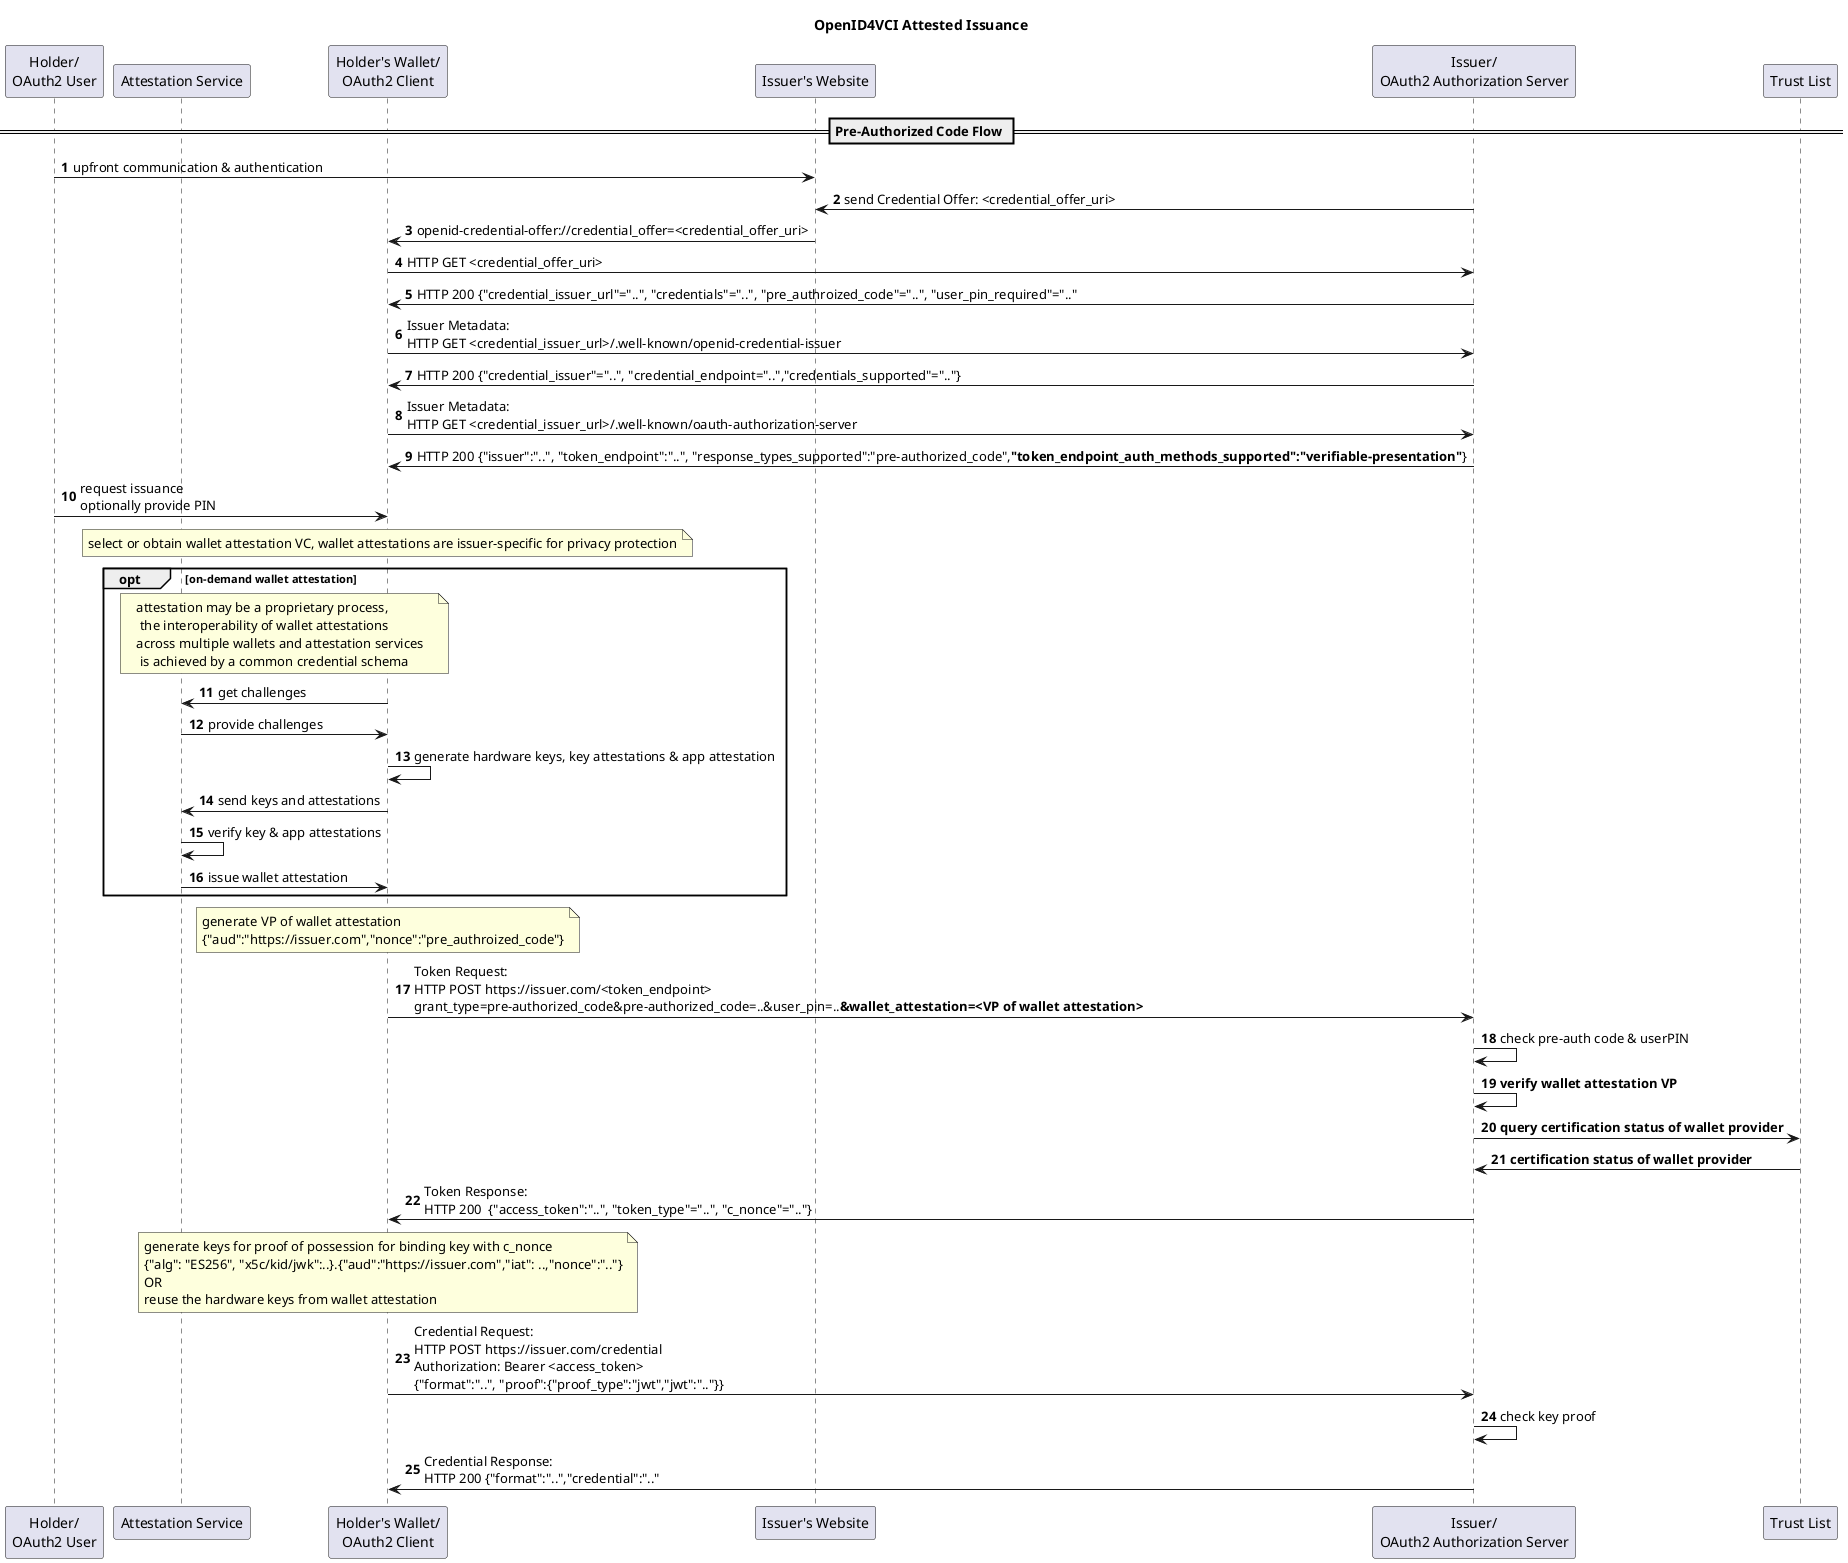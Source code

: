 @startuml
'https://plantuml.com/sequence-diagram

title OpenID4VCI Attested Issuance

autonumber

participant u as "Holder/\nOAuth2 User"
participant a as "Attestation Service"
participant w as "Holder's Wallet/\nOAuth2 Client"
participant b as "Issuer's Website"
participant i as "Issuer/\nOAuth2 Authorization Server"
participant t as "Trust List"

== Pre-Authorized Code Flow ==
u -> b : upfront communication & authentication

i -> b : send Credential Offer: <credential_offer_uri>
b -> w : openid-credential-offer://credential_offer=<credential_offer_uri>

w -> i : HTTP GET <credential_offer_uri>
i -> w : HTTP 200 {"credential_issuer_url"="..", "credentials"="..", "pre_authroized_code"="..", "user_pin_required"=".."

w -> i : Issuer Metadata:\nHTTP GET <credential_issuer_url>/.well-known/openid-credential-issuer
i -> w : HTTP 200 {"credential_issuer"="..", "credential_endpoint="..","credentials_supported"=".."}

w -> i : Issuer Metadata:\nHTTP GET <credential_issuer_url>/.well-known/oauth-authorization-server
i -> w : HTTP 200 {"issuer":"..", "token_endpoint":"..", "response_types_supported":"pre-authorized_code",**"token_endpoint_auth_methods_supported":"verifiable-presentation"**}

u -> w : request issuance\noptionally provide PIN

note over w: select or obtain wallet attestation VC, wallet attestations are issuer-specific for privacy protection
opt on-demand wallet attestation
note over w,a: attestation may be a proprietary process,\n the interoperability of wallet attestations\nacross multiple wallets and attestation services\n is achieved by a common credential schema
w -> a : get challenges
a -> w : provide challenges
w -> w : generate hardware keys, key attestations & app attestation
w -> a : send keys and attestations
a -> a : verify key & app attestations
a -> w : issue wallet attestation
end

note over w : generate VP of wallet attestation\n{"aud":"https://issuer.com","nonce":"pre_authroized_code"}

w -> i : Token Request:\nHTTP POST https://issuer.com/<token_endpoint>\ngrant_type=pre-authorized_code&pre-authorized_code=..&user_pin=..**&wallet_attestation=<VP of wallet attestation>**
i -> i : check pre-auth code & userPIN
i -> i : **verify wallet attestation VP**
i -> t : **query certification status of wallet provider**
t -> i : **certification status of wallet provider**
i -> w : Token Response:\nHTTP 200  {"access_token":"..", "token_type"="..", "c_nonce"=".."}

note over w : generate keys for proof of possession for binding key with c_nonce\n{"alg": "ES256", "x5c/kid/jwk":..}.{"aud":"https://issuer.com","iat": ..,"nonce":".."}\nOR\nreuse the hardware keys from wallet attestation
w -> i : Credential Request:\nHTTP POST https://issuer.com/credential\nAuthorization: Bearer <access_token>\n{"format":"..", "proof":{"proof_type":"jwt","jwt":".."}}
i -> i : check key proof
i -> w : Credential Response:\nHTTP 200 {"format":"..","credential":".."

@enduml
